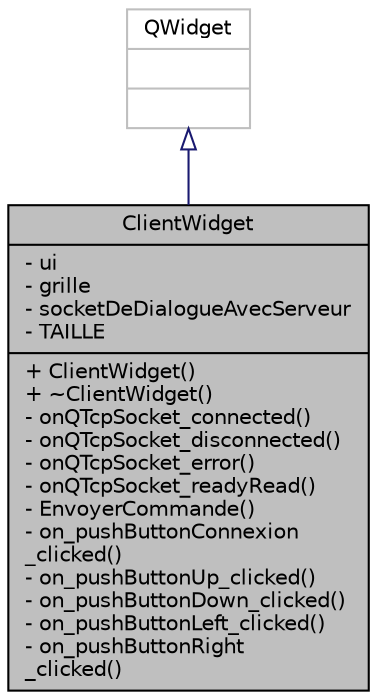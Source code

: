 digraph "ClientWidget"
{
  edge [fontname="Helvetica",fontsize="10",labelfontname="Helvetica",labelfontsize="10"];
  node [fontname="Helvetica",fontsize="10",shape=record];
  Node0 [label="{ClientWidget\n|- ui\l- grille\l- socketDeDialogueAvecServeur\l- TAILLE\l|+ ClientWidget()\l+ ~ClientWidget()\l- onQTcpSocket_connected()\l- onQTcpSocket_disconnected()\l- onQTcpSocket_error()\l- onQTcpSocket_readyRead()\l- EnvoyerCommande()\l- on_pushButtonConnexion\l_clicked()\l- on_pushButtonUp_clicked()\l- on_pushButtonDown_clicked()\l- on_pushButtonLeft_clicked()\l- on_pushButtonRight\l_clicked()\l}",height=0.2,width=0.4,color="black", fillcolor="grey75", style="filled", fontcolor="black"];
  Node1 -> Node0 [dir="back",color="midnightblue",fontsize="10",style="solid",arrowtail="onormal",fontname="Helvetica"];
  Node1 [label="{QWidget\n||}",height=0.2,width=0.4,color="grey75", fillcolor="white", style="filled"];
}
